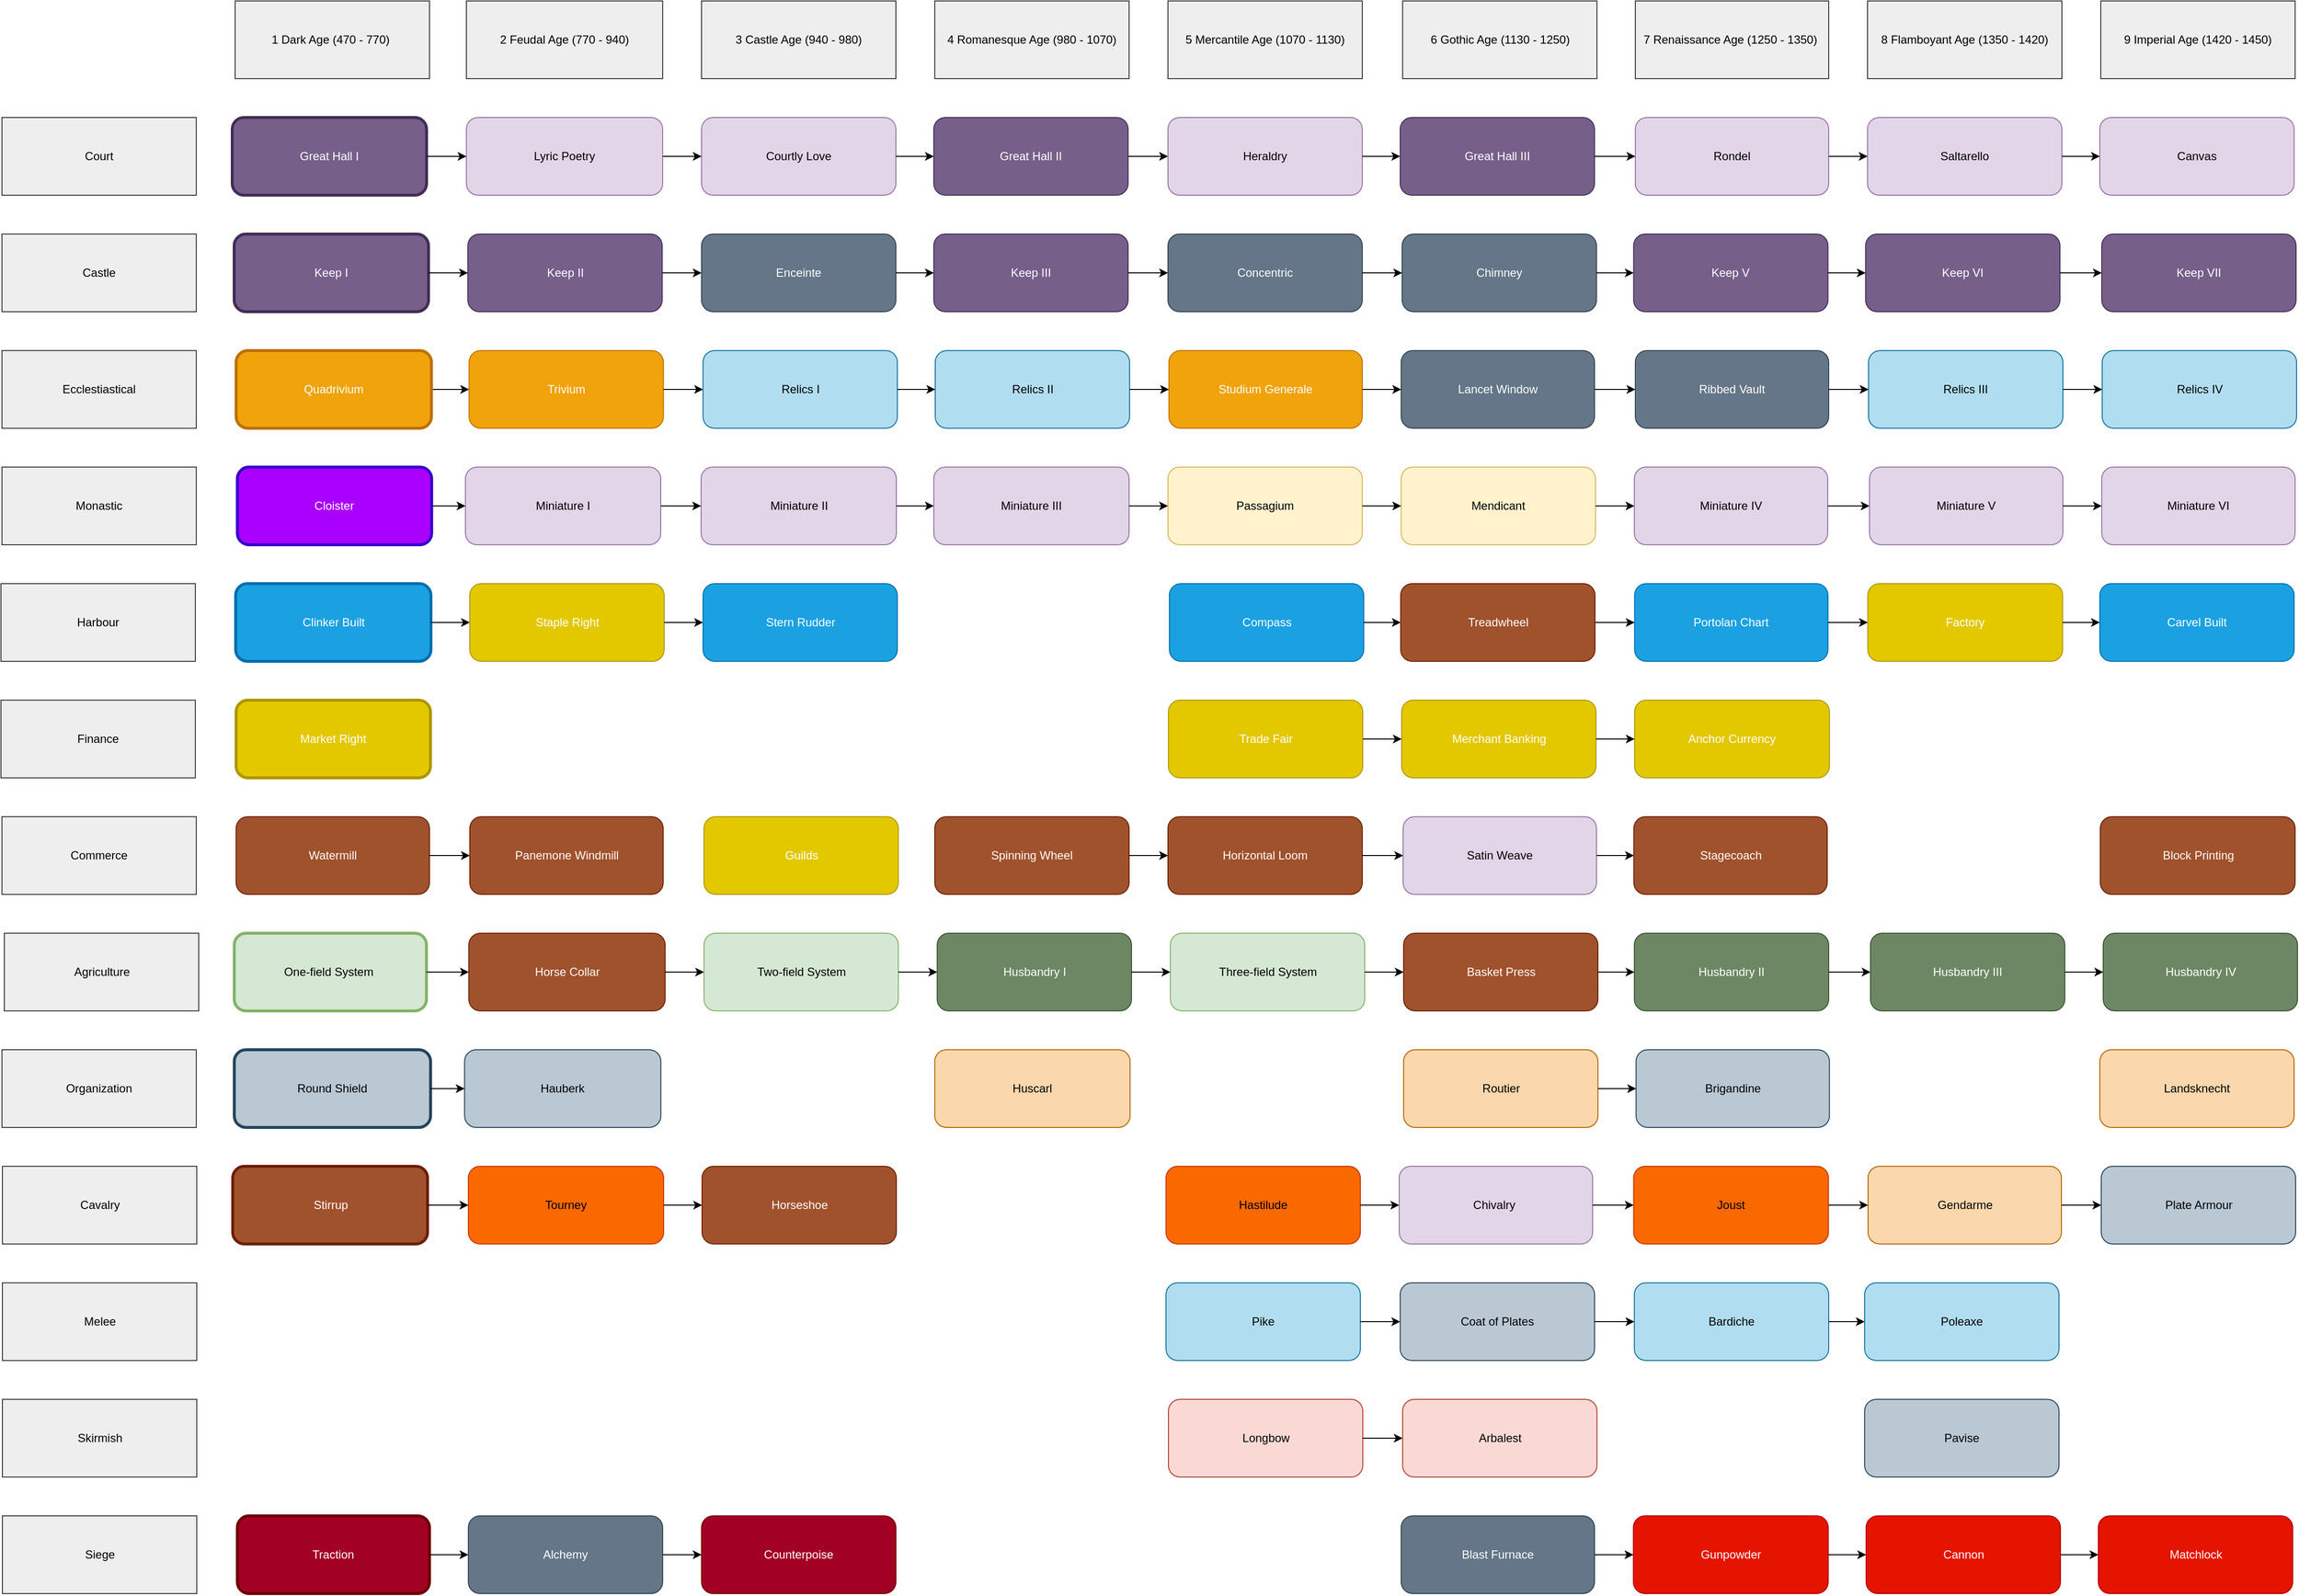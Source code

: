 <mxfile version="18.0.7" type="device"><diagram id="oLft6MuplgY4cZqa-gnh" name="Pagina-1"><mxGraphModel dx="2605" dy="1058" grid="1" gridSize="10" guides="1" tooltips="1" connect="1" arrows="1" fold="1" page="1" pageScale="1" pageWidth="827" pageHeight="1169" math="0" shadow="0"><root><mxCell id="0"/><mxCell id="1" parent="0"/><mxCell id="0_8eFzhI38emxkiz7Sxi-4" value="Blast Furnace" style="rounded=1;whiteSpace=wrap;html=1;fillColor=#647687;strokeColor=#314354;fontColor=#ffffff;" parent="1" vertex="1"><mxGeometry x="1240" y="1600" width="199" height="80" as="geometry"/></mxCell><mxCell id="0_8eFzhI38emxkiz7Sxi-5" value="Round Shield" style="rounded=1;whiteSpace=wrap;html=1;fillColor=#bac8d3;strokeColor=#23445d;strokeWidth=3;" parent="1" vertex="1"><mxGeometry x="39.12" y="1120" width="202" height="80" as="geometry"/></mxCell><mxCell id="0_8eFzhI38emxkiz7Sxi-7" value="Coat of Plates" style="rounded=1;whiteSpace=wrap;html=1;fillColor=#bac8d3;strokeColor=#23445d;" parent="1" vertex="1"><mxGeometry x="1239" y="1360" width="200" height="80" as="geometry"/></mxCell><mxCell id="0_8eFzhI38emxkiz7Sxi-9" value="Brigandine" style="rounded=1;whiteSpace=wrap;html=1;fillColor=#bac8d3;strokeColor=#23445d;" parent="1" vertex="1"><mxGeometry x="1481.75" y="1120" width="199" height="80" as="geometry"/></mxCell><mxCell id="0_8eFzhI38emxkiz7Sxi-17" value="Two-field System" style="rounded=1;whiteSpace=wrap;html=1;fillColor=#d5e8d4;strokeColor=#82b366;" parent="1" vertex="1"><mxGeometry x="522.5" y="1000" width="200" height="80" as="geometry"/></mxCell><mxCell id="0_8eFzhI38emxkiz7Sxi-19" value="Three-field System" style="rounded=1;whiteSpace=wrap;html=1;fillColor=#d5e8d4;strokeColor=#82b366;" parent="1" vertex="1"><mxGeometry x="1002.5" y="1000" width="200" height="80" as="geometry"/></mxCell><mxCell id="0_8eFzhI38emxkiz7Sxi-27" value="Tourney" style="rounded=1;whiteSpace=wrap;html=1;fillColor=#fa6800;strokeColor=#C73500;strokeWidth=1;fontColor=#000000;" parent="1" vertex="1"><mxGeometry x="280" y="1240" width="201" height="80" as="geometry"/></mxCell><mxCell id="0_8eFzhI38emxkiz7Sxi-28" value="Chivalry&amp;nbsp;" style="rounded=1;whiteSpace=wrap;html=1;fillColor=#e1d5e7;strokeColor=#9673a6;" parent="1" vertex="1"><mxGeometry x="1238" y="1240" width="199" height="80" as="geometry"/></mxCell><mxCell id="0_8eFzhI38emxkiz7Sxi-29" value="Horse Collar" style="rounded=1;whiteSpace=wrap;html=1;fillColor=#a0522d;strokeColor=#6D1F00;fontColor=#ffffff;" parent="1" vertex="1"><mxGeometry x="280.5" y="1000" width="202" height="80" as="geometry"/></mxCell><mxCell id="0_8eFzhI38emxkiz7Sxi-35" value="Joust" style="rounded=1;whiteSpace=wrap;html=1;fillColor=#fa6800;strokeColor=#C73500;fontColor=#000000;" parent="1" vertex="1"><mxGeometry x="1479.25" y="1240" width="200.5" height="80" as="geometry"/></mxCell><mxCell id="0_8eFzhI38emxkiz7Sxi-50" value="Clinker Built" style="rounded=1;whiteSpace=wrap;html=1;fillColor=#1ba1e2;strokeColor=#006EAF;fontColor=#ffffff;strokeWidth=3;" parent="1" vertex="1"><mxGeometry x="40.5" y="640" width="201" height="80" as="geometry"/></mxCell><mxCell id="0_8eFzhI38emxkiz7Sxi-56" value="Compass" style="rounded=1;whiteSpace=wrap;html=1;fillColor=#1ba1e2;strokeColor=#006EAF;fontColor=#ffffff;" parent="1" vertex="1"><mxGeometry x="1001.5" y="640" width="200" height="80" as="geometry"/></mxCell><mxCell id="0_8eFzhI38emxkiz7Sxi-57" value="Portolan Chart" style="rounded=1;whiteSpace=wrap;html=1;fillColor=#1ba1e2;strokeColor=#006EAF;fontColor=#ffffff;" parent="1" vertex="1"><mxGeometry x="1480.25" y="640" width="199" height="80" as="geometry"/></mxCell><mxCell id="0_8eFzhI38emxkiz7Sxi-61" value="Alchemy" style="rounded=1;whiteSpace=wrap;html=1;fillColor=#647687;strokeColor=#314354;strokeWidth=1;fontColor=#ffffff;" parent="1" vertex="1"><mxGeometry x="280" y="1600" width="200" height="80" as="geometry"/></mxCell><mxCell id="0_8eFzhI38emxkiz7Sxi-64" value="Gunpowder" style="rounded=1;whiteSpace=wrap;html=1;fillColor=#e51400;strokeColor=#B20000;fontColor=#ffffff;" parent="1" vertex="1"><mxGeometry x="1479" y="1600" width="200.5" height="80" as="geometry"/></mxCell><mxCell id="0_8eFzhI38emxkiz7Sxi-68" value="Carvel Built" style="rounded=1;whiteSpace=wrap;html=1;fillColor=#1ba1e2;strokeColor=#006EAF;fontColor=#ffffff;" parent="1" vertex="1"><mxGeometry x="1959" y="640" width="200" height="80" as="geometry"/></mxCell><mxCell id="0_8eFzhI38emxkiz7Sxi-77" value="Traction" style="rounded=1;whiteSpace=wrap;html=1;fillColor=#a20025;strokeColor=#6F0000;fontColor=#ffffff;strokeWidth=3;" parent="1" vertex="1"><mxGeometry x="42.25" y="1600" width="197.75" height="80" as="geometry"/></mxCell><mxCell id="0_8eFzhI38emxkiz7Sxi-79" value="Counterpoise" style="rounded=1;whiteSpace=wrap;html=1;fillColor=#a20025;strokeColor=#6F0000;fontColor=#ffffff;" parent="1" vertex="1"><mxGeometry x="520" y="1600" width="200" height="80" as="geometry"/></mxCell><mxCell id="0_8eFzhI38emxkiz7Sxi-117" value="2 Feudal Age (770 - 940)" style="rounded=0;whiteSpace=wrap;html=1;fillColor=#eeeeee;strokeColor=#36393d;" parent="1" vertex="1"><mxGeometry x="278" y="40" width="202" height="80" as="geometry"/></mxCell><mxCell id="0_8eFzhI38emxkiz7Sxi-118" value="3 Castle Age (940 - 980)" style="rounded=0;whiteSpace=wrap;html=1;fillColor=#eeeeee;strokeColor=#36393d;" parent="1" vertex="1"><mxGeometry x="520" y="40" width="200" height="80" as="geometry"/></mxCell><mxCell id="0_8eFzhI38emxkiz7Sxi-120" value="5 Mercantile Age (1070 - 1130)" style="rounded=0;whiteSpace=wrap;html=1;fillColor=#eeeeee;strokeColor=#36393d;" parent="1" vertex="1"><mxGeometry x="1000" y="40" width="200" height="80" as="geometry"/></mxCell><mxCell id="0_8eFzhI38emxkiz7Sxi-121" value="7 Renaissance Age (1250 - 1350)&amp;nbsp;" style="rounded=0;whiteSpace=wrap;html=1;fillColor=#eeeeee;strokeColor=#36393d;" parent="1" vertex="1"><mxGeometry x="1481" y="40" width="199" height="80" as="geometry"/></mxCell><mxCell id="0_8eFzhI38emxkiz7Sxi-122" value="8 Flamboyant Age (1350 - 1420)" style="rounded=0;whiteSpace=wrap;html=1;fillColor=#eeeeee;strokeColor=#36393d;" parent="1" vertex="1"><mxGeometry x="1720" y="40" width="200" height="80" as="geometry"/></mxCell><mxCell id="0_8eFzhI38emxkiz7Sxi-125" value="Lancet Window" style="rounded=1;whiteSpace=wrap;html=1;fillColor=#647687;strokeColor=#314354;fontColor=#ffffff;" parent="1" vertex="1"><mxGeometry x="1240" y="400" width="199" height="80" as="geometry"/></mxCell><mxCell id="0_8eFzhI38emxkiz7Sxi-129" value="Miniature I" style="rounded=1;whiteSpace=wrap;html=1;fillColor=#e1d5e7;strokeColor=#9673a6;strokeWidth=1;" parent="1" vertex="1"><mxGeometry x="277" y="520" width="201" height="80" as="geometry"/></mxCell><mxCell id="0_8eFzhI38emxkiz7Sxi-130" value="Lyric Poetry" style="rounded=1;whiteSpace=wrap;html=1;fillColor=#e1d5e7;strokeColor=#9673a6;" parent="1" vertex="1"><mxGeometry x="278" y="160" width="202" height="80" as="geometry"/></mxCell><mxCell id="0_8eFzhI38emxkiz7Sxi-131" value="Courtly Love" style="rounded=1;whiteSpace=wrap;html=1;fillColor=#e1d5e7;strokeColor=#9673a6;" parent="1" vertex="1"><mxGeometry x="520" y="160" width="200" height="80" as="geometry"/></mxCell><mxCell id="0_8eFzhI38emxkiz7Sxi-132" value="Rondel" style="rounded=1;whiteSpace=wrap;html=1;fillColor=#e1d5e7;strokeColor=#9673a6;" parent="1" vertex="1"><mxGeometry x="1481" y="160" width="199" height="80" as="geometry"/></mxCell><mxCell id="0_8eFzhI38emxkiz7Sxi-139" value="Saltarello" style="rounded=1;whiteSpace=wrap;html=1;fillColor=#e1d5e7;strokeColor=#9673a6;" parent="1" vertex="1"><mxGeometry x="1720" y="160" width="200" height="80" as="geometry"/></mxCell><mxCell id="0_8eFzhI38emxkiz7Sxi-148" value="Horizontal Loom" style="rounded=1;whiteSpace=wrap;html=1;fillColor=#a0522d;strokeColor=#6D1F00;fontColor=#ffffff;" parent="1" vertex="1"><mxGeometry x="1000" y="880" width="200" height="80" as="geometry"/></mxCell><mxCell id="0_8eFzhI38emxkiz7Sxi-149" value="Satin Weave" style="rounded=1;whiteSpace=wrap;html=1;fillColor=#e1d5e7;strokeColor=#9673a6;" parent="1" vertex="1"><mxGeometry x="1242" y="880" width="199" height="80" as="geometry"/></mxCell><mxCell id="0_8eFzhI38emxkiz7Sxi-150" value="Spinning Wheel" style="rounded=1;whiteSpace=wrap;html=1;fillColor=#a0522d;strokeColor=#6D1F00;fontColor=#ffffff;" parent="1" vertex="1"><mxGeometry x="760" y="880" width="200" height="80" as="geometry"/></mxCell><mxCell id="0_8eFzhI38emxkiz7Sxi-157" value="Canvas" style="rounded=1;whiteSpace=wrap;html=1;fillColor=#e1d5e7;strokeColor=#9673a6;" parent="1" vertex="1"><mxGeometry x="1959" y="160" width="200" height="80" as="geometry"/></mxCell><mxCell id="0_8eFzhI38emxkiz7Sxi-172" value="" style="endArrow=classic;html=1;entryX=0;entryY=0.5;entryDx=0;entryDy=0;exitX=1;exitY=0.5;exitDx=0;exitDy=0;" parent="1" source="0_8eFzhI38emxkiz7Sxi-132" target="0_8eFzhI38emxkiz7Sxi-139" edge="1"><mxGeometry width="50" height="50" relative="1" as="geometry"><mxPoint x="1716" y="260" as="sourcePoint"/><mxPoint x="1766" y="210" as="targetPoint"/></mxGeometry></mxCell><mxCell id="0_8eFzhI38emxkiz7Sxi-174" value="" style="endArrow=classic;html=1;entryX=0;entryY=0.5;entryDx=0;entryDy=0;exitX=1;exitY=0.5;exitDx=0;exitDy=0;" parent="1" source="0_8eFzhI38emxkiz7Sxi-130" target="0_8eFzhI38emxkiz7Sxi-131" edge="1"><mxGeometry width="50" height="50" relative="1" as="geometry"><mxPoint x="515.5" y="260" as="sourcePoint"/><mxPoint x="565.5" y="210" as="targetPoint"/></mxGeometry></mxCell><mxCell id="0_8eFzhI38emxkiz7Sxi-176" value="Trivium" style="rounded=1;whiteSpace=wrap;html=1;fillColor=#f0a30a;strokeColor=#BD7000;fontColor=#ffffff;" parent="1" vertex="1"><mxGeometry x="280.75" y="400" width="200" height="80" as="geometry"/></mxCell><mxCell id="0_8eFzhI38emxkiz7Sxi-178" value="Studium Generale" style="rounded=1;whiteSpace=wrap;html=1;fillColor=#f0a30a;strokeColor=#BD7000;fontColor=#ffffff;" parent="1" vertex="1"><mxGeometry x="1001" y="400" width="199" height="80" as="geometry"/></mxCell><mxCell id="0_8eFzhI38emxkiz7Sxi-184" value="Guilds" style="rounded=1;whiteSpace=wrap;html=1;fillColor=#e3c800;strokeColor=#B09500;fontColor=#ffffff;" parent="1" vertex="1"><mxGeometry x="522.5" y="880" width="200" height="80" as="geometry"/></mxCell><mxCell id="0_8eFzhI38emxkiz7Sxi-191" value="Anchor Currency" style="rounded=1;whiteSpace=wrap;html=1;fillColor=#e3c800;strokeColor=#B09500;fontColor=#ffffff;" parent="1" vertex="1"><mxGeometry x="1480.25" y="760" width="200.5" height="80" as="geometry"/></mxCell><mxCell id="0_8eFzhI38emxkiz7Sxi-192" value="Merchant Banking" style="rounded=1;whiteSpace=wrap;html=1;fillColor=#e3c800;strokeColor=#B09500;fontColor=#ffffff;" parent="1" vertex="1"><mxGeometry x="1240.5" y="760" width="200" height="80" as="geometry"/></mxCell><mxCell id="0_8eFzhI38emxkiz7Sxi-211" value="Heraldry" style="rounded=1;whiteSpace=wrap;html=1;fillColor=#e1d5e7;strokeColor=#9673a6;" parent="1" vertex="1"><mxGeometry x="1000" y="160" width="200" height="80" as="geometry"/></mxCell><mxCell id="XAXmaKX4G2u4Uexpzf4U-8" value="1 Dark Age (470 - 770)&amp;nbsp;" style="rounded=0;whiteSpace=wrap;html=1;fillColor=#eeeeee;strokeColor=#36393d;" parent="1" vertex="1"><mxGeometry x="40" y="40" width="200" height="80" as="geometry"/></mxCell><mxCell id="XAXmaKX4G2u4Uexpzf4U-12" value="" style="endArrow=classic;html=1;rounded=0;entryX=0;entryY=0.5;entryDx=0;entryDy=0;exitX=1;exitY=0.5;exitDx=0;exitDy=0;" parent="1" source="XAXmaKX4G2u4Uexpzf4U-13" target="0_8eFzhI38emxkiz7Sxi-176" edge="1"><mxGeometry width="50" height="50" relative="1" as="geometry"><mxPoint x="202" y="760" as="sourcePoint"/><mxPoint x="232" y="750" as="targetPoint"/></mxGeometry></mxCell><mxCell id="XAXmaKX4G2u4Uexpzf4U-13" value="Quadrivium" style="rounded=1;whiteSpace=wrap;html=1;fillColor=#f0a30a;strokeColor=#BD7000;fontColor=#ffffff;strokeWidth=3;" parent="1" vertex="1"><mxGeometry x="41" y="400" width="201" height="80" as="geometry"/></mxCell><mxCell id="XAXmaKX4G2u4Uexpzf4U-27" value="Stern Rudder" style="rounded=1;whiteSpace=wrap;html=1;fillColor=#1ba1e2;strokeColor=#006EAF;fontColor=#ffffff;strokeWidth=1;" parent="1" vertex="1"><mxGeometry x="521.5" y="640" width="200" height="80" as="geometry"/></mxCell><mxCell id="YXYnKFH7pTET3rIDkecs-9" value="" style="endArrow=classic;html=1;rounded=1;entryX=0;entryY=0.5;entryDx=0;entryDy=0;exitX=1;exitY=0.5;exitDx=0;exitDy=0;" parent="1" source="0_8eFzhI38emxkiz7Sxi-150" target="0_8eFzhI38emxkiz7Sxi-148" edge="1"><mxGeometry width="50" height="50" relative="1" as="geometry"><mxPoint x="748.75" y="980" as="sourcePoint"/><mxPoint x="798.75" y="930" as="targetPoint"/></mxGeometry></mxCell><mxCell id="YXYnKFH7pTET3rIDkecs-63" value="Matchlock" style="rounded=1;whiteSpace=wrap;html=1;fillColor=#e51400;strokeColor=#B20000;fontColor=#ffffff;" parent="1" vertex="1"><mxGeometry x="1957.5" y="1600" width="200" height="80" as="geometry"/></mxCell><mxCell id="YXYnKFH7pTET3rIDkecs-73" value="Longbow" style="rounded=1;whiteSpace=wrap;html=1;fillColor=#fad9d5;strokeColor=#ae4132;" parent="1" vertex="1"><mxGeometry x="1000.5" y="1480" width="200" height="80" as="geometry"/></mxCell><mxCell id="YXYnKFH7pTET3rIDkecs-75" value="Routier" style="rounded=1;whiteSpace=wrap;html=1;fillColor=#fad7ac;strokeColor=#b46504;" parent="1" vertex="1"><mxGeometry x="1242.5" y="1120" width="200" height="80" as="geometry"/></mxCell><mxCell id="5N5rWH4WG0ZEJ-lF2BXg-1" value="One-field System&amp;nbsp;" style="rounded=1;whiteSpace=wrap;html=1;fillColor=#d5e8d4;strokeColor=#82b366;strokeWidth=3;" parent="1" vertex="1"><mxGeometry x="39.12" y="1000" width="197.75" height="80" as="geometry"/></mxCell><mxCell id="5N5rWH4WG0ZEJ-lF2BXg-28" value="Hastilude" style="rounded=1;whiteSpace=wrap;html=1;fillColor=#fa6800;strokeColor=#C73500;fontColor=#000000;" parent="1" vertex="1"><mxGeometry x="998" y="1240" width="200" height="80" as="geometry"/></mxCell><mxCell id="5N5rWH4WG0ZEJ-lF2BXg-47" value="Stirrup" style="rounded=1;whiteSpace=wrap;html=1;fillColor=#a0522d;strokeColor=#6D1F00;strokeWidth=3;fontColor=#ffffff;" parent="1" vertex="1"><mxGeometry x="37.5" y="1240" width="200.5" height="80" as="geometry"/></mxCell><mxCell id="5N5rWH4WG0ZEJ-lF2BXg-49" value="Horseshoe" style="rounded=1;whiteSpace=wrap;html=1;fillColor=#a0522d;strokeColor=#6D1F00;fontColor=#ffffff;" parent="1" vertex="1"><mxGeometry x="520.5" y="1240" width="200" height="80" as="geometry"/></mxCell><mxCell id="5N5rWH4WG0ZEJ-lF2BXg-77" value="Cannon" style="rounded=1;whiteSpace=wrap;html=1;fillColor=#e51400;strokeColor=#B20000;fontColor=#ffffff;" parent="1" vertex="1"><mxGeometry x="1718.5" y="1600" width="200" height="80" as="geometry"/></mxCell><mxCell id="5N5rWH4WG0ZEJ-lF2BXg-78" value="" style="endArrow=classic;html=1;rounded=1;entryX=0;entryY=0.5;entryDx=0;entryDy=0;exitX=1;exitY=0.5;exitDx=0;exitDy=0;" parent="1" source="0_8eFzhI38emxkiz7Sxi-64" target="5N5rWH4WG0ZEJ-lF2BXg-77" edge="1"><mxGeometry width="50" height="50" relative="1" as="geometry"><mxPoint x="1743.25" y="1650" as="sourcePoint"/><mxPoint x="1793.25" y="1600" as="targetPoint"/></mxGeometry></mxCell><mxCell id="5N5rWH4WG0ZEJ-lF2BXg-90" value="Enceinte" style="rounded=1;whiteSpace=wrap;html=1;fillColor=#647687;strokeColor=#314354;fontColor=#ffffff;" parent="1" vertex="1"><mxGeometry x="520" y="280" width="200" height="80" as="geometry"/></mxCell><mxCell id="5N5rWH4WG0ZEJ-lF2BXg-98" value="Treadwheel" style="rounded=1;whiteSpace=wrap;html=1;fillColor=#a0522d;strokeColor=#6D1F00;fontColor=#ffffff;" parent="1" vertex="1"><mxGeometry x="1239.5" y="640" width="200" height="80" as="geometry"/></mxCell><mxCell id="5N5rWH4WG0ZEJ-lF2BXg-113" value="Basket Press" style="rounded=1;whiteSpace=wrap;html=1;fillColor=#a0522d;strokeColor=#6D1F00;fontColor=#ffffff;" parent="1" vertex="1"><mxGeometry x="1242.5" y="1000" width="200" height="80" as="geometry"/></mxCell><mxCell id="5N5rWH4WG0ZEJ-lF2BXg-114" value="" style="endArrow=classic;html=1;rounded=1;exitX=1;exitY=0.5;exitDx=0;exitDy=0;entryX=0;entryY=0.5;entryDx=0;entryDy=0;" parent="1" source="0_8eFzhI38emxkiz7Sxi-19" target="5N5rWH4WG0ZEJ-lF2BXg-113" edge="1"><mxGeometry width="50" height="50" relative="1" as="geometry"><mxPoint x="1490.75" y="1040" as="sourcePoint"/><mxPoint x="1540.75" y="990" as="targetPoint"/></mxGeometry></mxCell><mxCell id="ZbY25Du79YhFWRcyHn9q-7" value="Concentric" style="rounded=1;whiteSpace=wrap;html=1;fillColor=#647687;strokeColor=#314354;fontColor=#ffffff;" parent="1" vertex="1"><mxGeometry x="1000" y="280" width="200" height="80" as="geometry"/></mxCell><mxCell id="PpGIitlYleZ3QTxagvoB-2" value="4 Romanesque Age (980 - 1070)" style="rounded=0;whiteSpace=wrap;html=1;fillColor=#eeeeee;strokeColor=#36393d;" parent="1" vertex="1"><mxGeometry x="760" y="40" width="200" height="80" as="geometry"/></mxCell><mxCell id="PpGIitlYleZ3QTxagvoB-3" value="6 Gothic Age (1130 - 1250)" style="rounded=0;whiteSpace=wrap;html=1;fillColor=#eeeeee;strokeColor=#36393d;" parent="1" vertex="1"><mxGeometry x="1241.5" y="40" width="200" height="80" as="geometry"/></mxCell><mxCell id="PpGIitlYleZ3QTxagvoB-4" value="9 Imperial Age (1420 - 1450)" style="rounded=0;whiteSpace=wrap;html=1;fillColor=#eeeeee;strokeColor=#36393d;" parent="1" vertex="1"><mxGeometry x="1960" y="40" width="200" height="80" as="geometry"/></mxCell><mxCell id="PpGIitlYleZ3QTxagvoB-12" value="" style="endArrow=classic;html=1;rounded=0;exitX=1;exitY=0.5;exitDx=0;exitDy=0;entryX=0;entryY=0.5;entryDx=0;entryDy=0;" parent="1" source="0_8eFzhI38emxkiz7Sxi-29" target="0_8eFzhI38emxkiz7Sxi-17" edge="1"><mxGeometry width="50" height="50" relative="1" as="geometry"><mxPoint x="632.5" y="910" as="sourcePoint"/><mxPoint x="682.5" y="860" as="targetPoint"/></mxGeometry></mxCell><mxCell id="PpGIitlYleZ3QTxagvoB-13" value="" style="endArrow=classic;html=1;rounded=0;exitX=1;exitY=0.5;exitDx=0;exitDy=0;entryX=0;entryY=0.5;entryDx=0;entryDy=0;" parent="1" source="5N5rWH4WG0ZEJ-lF2BXg-1" target="0_8eFzhI38emxkiz7Sxi-29" edge="1"><mxGeometry width="50" height="50" relative="1" as="geometry"><mxPoint x="632.5" y="910" as="sourcePoint"/><mxPoint x="682.5" y="860" as="targetPoint"/></mxGeometry></mxCell><mxCell id="PpGIitlYleZ3QTxagvoB-16" value="Landsknecht" style="rounded=1;whiteSpace=wrap;html=1;fillColor=#fad7ac;strokeColor=#b46504;" parent="1" vertex="1"><mxGeometry x="1959" y="1120" width="200" height="80" as="geometry"/></mxCell><mxCell id="PpGIitlYleZ3QTxagvoB-22" value="Pavise" style="rounded=1;whiteSpace=wrap;html=1;fillColor=#bac8d3;strokeColor=#23445d;" parent="1" vertex="1"><mxGeometry x="1717" y="1480" width="200" height="80" as="geometry"/></mxCell><mxCell id="PpGIitlYleZ3QTxagvoB-23" value="Plate Armour" style="rounded=1;whiteSpace=wrap;html=1;fillColor=#bac8d3;strokeColor=#23445d;" parent="1" vertex="1"><mxGeometry x="1960.5" y="1240" width="200" height="80" as="geometry"/></mxCell><mxCell id="PpGIitlYleZ3QTxagvoB-27" value="Arbalest" style="rounded=1;whiteSpace=wrap;html=1;fillColor=#fad9d5;strokeColor=#ae4132;" parent="1" vertex="1"><mxGeometry x="1241.5" y="1480" width="200" height="80" as="geometry"/></mxCell><mxCell id="PpGIitlYleZ3QTxagvoB-28" value="" style="endArrow=classic;html=1;rounded=0;exitX=1;exitY=0.5;exitDx=0;exitDy=0;entryX=0;entryY=0.5;entryDx=0;entryDy=0;" parent="1" source="YXYnKFH7pTET3rIDkecs-73" target="PpGIitlYleZ3QTxagvoB-27" edge="1"><mxGeometry width="50" height="50" relative="1" as="geometry"><mxPoint x="1360.5" y="1530" as="sourcePoint"/><mxPoint x="1410.5" y="1480" as="targetPoint"/></mxGeometry></mxCell><mxCell id="PpGIitlYleZ3QTxagvoB-38" value="Trade Fair" style="rounded=1;whiteSpace=wrap;html=1;fillColor=#e3c800;strokeColor=#B09500;fontColor=#ffffff;" parent="1" vertex="1"><mxGeometry x="1000.5" y="760" width="200" height="80" as="geometry"/></mxCell><mxCell id="PpGIitlYleZ3QTxagvoB-39" value="Staple Right" style="rounded=1;whiteSpace=wrap;html=1;fillColor=#e3c800;strokeColor=#B09500;fontColor=#ffffff;" parent="1" vertex="1"><mxGeometry x="281.5" y="640" width="200" height="80" as="geometry"/></mxCell><mxCell id="PpGIitlYleZ3QTxagvoB-41" value="" style="endArrow=classic;html=1;rounded=0;entryX=0;entryY=0.5;entryDx=0;entryDy=0;exitX=1;exitY=0.5;exitDx=0;exitDy=0;" parent="1" source="PpGIitlYleZ3QTxagvoB-38" target="0_8eFzhI38emxkiz7Sxi-192" edge="1"><mxGeometry width="50" height="50" relative="1" as="geometry"><mxPoint x="1351.5" y="660" as="sourcePoint"/><mxPoint x="1401.5" y="610" as="targetPoint"/></mxGeometry></mxCell><mxCell id="PpGIitlYleZ3QTxagvoB-42" value="" style="endArrow=classic;html=1;rounded=0;entryX=0;entryY=0.5;entryDx=0;entryDy=0;" parent="1" source="0_8eFzhI38emxkiz7Sxi-192" target="0_8eFzhI38emxkiz7Sxi-191" edge="1"><mxGeometry width="50" height="50" relative="1" as="geometry"><mxPoint x="1351.5" y="660" as="sourcePoint"/><mxPoint x="1401.5" y="610" as="targetPoint"/></mxGeometry></mxCell><mxCell id="PpGIitlYleZ3QTxagvoB-43" value="Factory" style="rounded=1;whiteSpace=wrap;html=1;fillColor=#e3c800;strokeColor=#B09500;fontColor=#ffffff;" parent="1" vertex="1"><mxGeometry x="1720.25" y="640" width="200.5" height="80" as="geometry"/></mxCell><mxCell id="PpGIitlYleZ3QTxagvoB-47" value="Market Right" style="rounded=1;whiteSpace=wrap;html=1;fillColor=#e3c800;strokeColor=#B09500;fontColor=#ffffff;strokeWidth=3;" parent="1" vertex="1"><mxGeometry x="41.0" y="760" width="200" height="80" as="geometry"/></mxCell><mxCell id="PpGIitlYleZ3QTxagvoB-52" value="Pike" style="rounded=1;whiteSpace=wrap;html=1;fillColor=#b1ddf0;strokeColor=#10739e;" parent="1" vertex="1"><mxGeometry x="998" y="1360" width="200" height="80" as="geometry"/></mxCell><mxCell id="wFbzPY9-6QDXN9KZHTXo-9" value="Poleaxe" style="rounded=1;whiteSpace=wrap;html=1;fillColor=#b1ddf0;strokeColor=#10739e;" parent="1" vertex="1"><mxGeometry x="1717" y="1360" width="200" height="80" as="geometry"/></mxCell><mxCell id="wFbzPY9-6QDXN9KZHTXo-19" value="Ribbed Vault" style="rounded=1;whiteSpace=wrap;html=1;fillColor=#647687;strokeColor=#314354;fontColor=#ffffff;" parent="1" vertex="1"><mxGeometry x="1481" y="400" width="199" height="80" as="geometry"/></mxCell><mxCell id="wFbzPY9-6QDXN9KZHTXo-24" value="Great Hall II" style="rounded=1;whiteSpace=wrap;html=1;fillColor=#76608a;strokeColor=#432D57;fontColor=#ffffff;" parent="1" vertex="1"><mxGeometry x="759" y="160" width="200" height="80" as="geometry"/></mxCell><mxCell id="wFbzPY9-6QDXN9KZHTXo-28" value="Great Hall III" style="rounded=1;whiteSpace=wrap;html=1;fillColor=#76608a;strokeColor=#432D57;fontColor=#ffffff;" parent="1" vertex="1"><mxGeometry x="1239" y="160" width="200" height="80" as="geometry"/></mxCell><mxCell id="wFbzPY9-6QDXN9KZHTXo-31" value="Husbandry I" style="rounded=1;whiteSpace=wrap;html=1;fillColor=#6d8764;strokeColor=#3A5431;fontColor=#ffffff;" parent="1" vertex="1"><mxGeometry x="762.5" y="1000" width="200" height="80" as="geometry"/></mxCell><mxCell id="wFbzPY9-6QDXN9KZHTXo-32" value="" style="endArrow=classic;html=1;rounded=0;exitX=1;exitY=0.5;exitDx=0;exitDy=0;entryX=0;entryY=0.5;entryDx=0;entryDy=0;" parent="1" source="0_8eFzhI38emxkiz7Sxi-17" target="wFbzPY9-6QDXN9KZHTXo-31" edge="1"><mxGeometry width="50" height="50" relative="1" as="geometry"><mxPoint x="1172.5" y="900" as="sourcePoint"/><mxPoint x="1222.5" y="850" as="targetPoint"/></mxGeometry></mxCell><mxCell id="wFbzPY9-6QDXN9KZHTXo-33" value="" style="endArrow=classic;html=1;rounded=0;exitX=1;exitY=0.5;exitDx=0;exitDy=0;entryX=0;entryY=0.5;entryDx=0;entryDy=0;" parent="1" source="wFbzPY9-6QDXN9KZHTXo-31" target="0_8eFzhI38emxkiz7Sxi-19" edge="1"><mxGeometry width="50" height="50" relative="1" as="geometry"><mxPoint x="1172.5" y="900" as="sourcePoint"/><mxPoint x="1222.5" y="850" as="targetPoint"/></mxGeometry></mxCell><mxCell id="wFbzPY9-6QDXN9KZHTXo-34" value="Husbandry II" style="rounded=1;whiteSpace=wrap;html=1;fillColor=#6d8764;strokeColor=#3A5431;fontColor=#ffffff;" parent="1" vertex="1"><mxGeometry x="1480" y="1000" width="200" height="80" as="geometry"/></mxCell><mxCell id="wFbzPY9-6QDXN9KZHTXo-35" value="Husbandry III" style="rounded=1;whiteSpace=wrap;html=1;fillColor=#6d8764;strokeColor=#3A5431;fontColor=#ffffff;" parent="1" vertex="1"><mxGeometry x="1723" y="1000" width="200" height="80" as="geometry"/></mxCell><mxCell id="wFbzPY9-6QDXN9KZHTXo-36" value="Husbandry IV" style="rounded=1;whiteSpace=wrap;html=1;fillColor=#6d8764;strokeColor=#3A5431;fontColor=#ffffff;" parent="1" vertex="1"><mxGeometry x="1962.5" y="1000" width="200" height="80" as="geometry"/></mxCell><mxCell id="wFbzPY9-6QDXN9KZHTXo-37" value="" style="endArrow=classic;html=1;rounded=0;exitX=1;exitY=0.5;exitDx=0;exitDy=0;" parent="1" source="5N5rWH4WG0ZEJ-lF2BXg-113" target="wFbzPY9-6QDXN9KZHTXo-34" edge="1"><mxGeometry width="50" height="50" relative="1" as="geometry"><mxPoint x="1902.5" y="910" as="sourcePoint"/><mxPoint x="1952.5" y="860" as="targetPoint"/></mxGeometry></mxCell><mxCell id="wFbzPY9-6QDXN9KZHTXo-38" value="" style="endArrow=classic;html=1;rounded=0;exitX=1;exitY=0.5;exitDx=0;exitDy=0;entryX=0;entryY=0.5;entryDx=0;entryDy=0;" parent="1" source="wFbzPY9-6QDXN9KZHTXo-34" target="wFbzPY9-6QDXN9KZHTXo-35" edge="1"><mxGeometry width="50" height="50" relative="1" as="geometry"><mxPoint x="1902.5" y="910" as="sourcePoint"/><mxPoint x="1952.5" y="860" as="targetPoint"/></mxGeometry></mxCell><mxCell id="wFbzPY9-6QDXN9KZHTXo-39" value="" style="endArrow=classic;html=1;rounded=0;exitX=1;exitY=0.5;exitDx=0;exitDy=0;entryX=0;entryY=0.5;entryDx=0;entryDy=0;" parent="1" source="wFbzPY9-6QDXN9KZHTXo-35" target="wFbzPY9-6QDXN9KZHTXo-36" edge="1"><mxGeometry width="50" height="50" relative="1" as="geometry"><mxPoint x="1902.5" y="910" as="sourcePoint"/><mxPoint x="1952.5" y="860" as="targetPoint"/></mxGeometry></mxCell><mxCell id="wFbzPY9-6QDXN9KZHTXo-42" value="Relics II" style="rounded=1;whiteSpace=wrap;html=1;fillColor=#b1ddf0;strokeColor=#10739e;" parent="1" vertex="1"><mxGeometry x="760.5" y="400" width="200" height="80" as="geometry"/></mxCell><mxCell id="wFbzPY9-6QDXN9KZHTXo-43" value="Relics III" style="rounded=1;whiteSpace=wrap;html=1;fillColor=#b1ddf0;strokeColor=#10739e;" parent="1" vertex="1"><mxGeometry x="1721" y="400" width="200" height="80" as="geometry"/></mxCell><mxCell id="wFbzPY9-6QDXN9KZHTXo-46" value="Court" style="rounded=0;whiteSpace=wrap;html=1;fillColor=#eeeeee;strokeColor=#36393d;" parent="1" vertex="1"><mxGeometry x="-200" y="160" width="200" height="80" as="geometry"/></mxCell><mxCell id="wFbzPY9-6QDXN9KZHTXo-47" value="Castle" style="rounded=0;whiteSpace=wrap;html=1;fillColor=#eeeeee;strokeColor=#36393d;" parent="1" vertex="1"><mxGeometry x="-200" y="280" width="200" height="80" as="geometry"/></mxCell><mxCell id="wFbzPY9-6QDXN9KZHTXo-48" value="Monastic" style="rounded=0;whiteSpace=wrap;html=1;fillColor=#eeeeee;strokeColor=#36393d;" parent="1" vertex="1"><mxGeometry x="-200" y="520" width="200" height="80" as="geometry"/></mxCell><mxCell id="wFbzPY9-6QDXN9KZHTXo-50" value="Agriculture" style="rounded=0;whiteSpace=wrap;html=1;fillColor=#eeeeee;strokeColor=#36393d;" parent="1" vertex="1"><mxGeometry x="-197.5" y="1000" width="200" height="80" as="geometry"/></mxCell><mxCell id="wFbzPY9-6QDXN9KZHTXo-51" value="Cavalry" style="rounded=0;whiteSpace=wrap;html=1;fillColor=#eeeeee;strokeColor=#36393d;" parent="1" vertex="1"><mxGeometry x="-199.5" y="1240" width="200" height="80" as="geometry"/></mxCell><mxCell id="wFbzPY9-6QDXN9KZHTXo-52" value="Melee" style="rounded=0;whiteSpace=wrap;html=1;fillColor=#eeeeee;strokeColor=#36393d;" parent="1" vertex="1"><mxGeometry x="-199.5" y="1360" width="200" height="80" as="geometry"/></mxCell><mxCell id="wFbzPY9-6QDXN9KZHTXo-53" value="Skirmish" style="rounded=0;whiteSpace=wrap;html=1;fillColor=#eeeeee;strokeColor=#36393d;" parent="1" vertex="1"><mxGeometry x="-199.5" y="1480" width="200" height="80" as="geometry"/></mxCell><mxCell id="wFbzPY9-6QDXN9KZHTXo-56" value="Harbour" style="rounded=0;whiteSpace=wrap;html=1;fillColor=#eeeeee;strokeColor=#36393d;" parent="1" vertex="1"><mxGeometry x="-201" y="640" width="200" height="80" as="geometry"/></mxCell><mxCell id="wFbzPY9-6QDXN9KZHTXo-58" value="Commerce" style="rounded=0;whiteSpace=wrap;html=1;fillColor=#eeeeee;strokeColor=#36393d;" parent="1" vertex="1"><mxGeometry x="-200" y="880" width="200" height="80" as="geometry"/></mxCell><mxCell id="wFbzPY9-6QDXN9KZHTXo-59" value="Finance" style="rounded=0;whiteSpace=wrap;html=1;fillColor=#eeeeee;strokeColor=#36393d;" parent="1" vertex="1"><mxGeometry x="-201" y="760" width="200" height="80" as="geometry"/></mxCell><mxCell id="wFbzPY9-6QDXN9KZHTXo-60" value="Relics I" style="rounded=1;whiteSpace=wrap;html=1;fillColor=#b1ddf0;strokeColor=#10739e;" parent="1" vertex="1"><mxGeometry x="521.5" y="400" width="200" height="80" as="geometry"/></mxCell><mxCell id="wFbzPY9-6QDXN9KZHTXo-78" value="Huscarl" style="rounded=1;whiteSpace=wrap;html=1;fillColor=#fad7ac;strokeColor=#b46504;strokeWidth=1;" parent="1" vertex="1"><mxGeometry x="760" y="1120" width="201" height="80" as="geometry"/></mxCell><mxCell id="wFbzPY9-6QDXN9KZHTXo-83" value="Panemone Windmill" style="rounded=1;whiteSpace=wrap;html=1;fillColor=#a0522d;strokeColor=#6D1F00;fontColor=#ffffff;" parent="1" vertex="1"><mxGeometry x="281.5" y="880" width="199" height="80" as="geometry"/></mxCell><mxCell id="l9Yz20AaWAiIsXJqrg0C-10" value="Great Hall I" style="rounded=1;whiteSpace=wrap;html=1;fillColor=#76608a;strokeColor=#432D57;fontColor=#ffffff;strokeWidth=3;" vertex="1" parent="1"><mxGeometry x="37" y="160" width="200" height="80" as="geometry"/></mxCell><mxCell id="l9Yz20AaWAiIsXJqrg0C-11" value="Cloister" style="rounded=1;whiteSpace=wrap;html=1;fillColor=#AA00FF;strokeColor=#3700CC;fontColor=#ffffff;strokeWidth=3;" vertex="1" parent="1"><mxGeometry x="42.25" y="520" width="200" height="80" as="geometry"/></mxCell><mxCell id="l9Yz20AaWAiIsXJqrg0C-12" value="" style="endArrow=classic;html=1;rounded=0;entryX=0;entryY=0.5;entryDx=0;entryDy=0;exitX=1;exitY=0.5;exitDx=0;exitDy=0;" edge="1" parent="1" source="0_8eFzhI38emxkiz7Sxi-125" target="wFbzPY9-6QDXN9KZHTXo-19"><mxGeometry width="50" height="50" relative="1" as="geometry"><mxPoint x="1580" y="430" as="sourcePoint"/><mxPoint x="1630" y="380" as="targetPoint"/></mxGeometry></mxCell><mxCell id="l9Yz20AaWAiIsXJqrg0C-13" value="Passagium" style="rounded=1;whiteSpace=wrap;html=1;fillColor=#fff2cc;strokeColor=#d6b656;" vertex="1" parent="1"><mxGeometry x="1000" y="520" width="200" height="80" as="geometry"/></mxCell><mxCell id="l9Yz20AaWAiIsXJqrg0C-14" value="Ecclestiastical" style="rounded=0;whiteSpace=wrap;html=1;fillColor=#eeeeee;strokeColor=#36393d;" vertex="1" parent="1"><mxGeometry x="-200" y="400" width="200" height="80" as="geometry"/></mxCell><mxCell id="l9Yz20AaWAiIsXJqrg0C-15" value="Mendicant" style="rounded=1;whiteSpace=wrap;html=1;fillColor=#fff2cc;strokeColor=#d6b656;" vertex="1" parent="1"><mxGeometry x="1240" y="520" width="200" height="80" as="geometry"/></mxCell><mxCell id="l9Yz20AaWAiIsXJqrg0C-16" value="" style="endArrow=classic;html=1;rounded=0;exitX=1;exitY=0.5;exitDx=0;exitDy=0;entryX=0;entryY=0.5;entryDx=0;entryDy=0;" edge="1" parent="1" source="l9Yz20AaWAiIsXJqrg0C-13" target="l9Yz20AaWAiIsXJqrg0C-15"><mxGeometry width="50" height="50" relative="1" as="geometry"><mxPoint x="1490" y="380" as="sourcePoint"/><mxPoint x="1540" y="330" as="targetPoint"/></mxGeometry></mxCell><mxCell id="l9Yz20AaWAiIsXJqrg0C-18" value="Miniature II" style="rounded=1;whiteSpace=wrap;html=1;fillColor=#e1d5e7;strokeColor=#9673a6;strokeWidth=1;" vertex="1" parent="1"><mxGeometry x="519.5" y="520" width="201" height="80" as="geometry"/></mxCell><mxCell id="l9Yz20AaWAiIsXJqrg0C-19" value="Miniature III" style="rounded=1;whiteSpace=wrap;html=1;fillColor=#e1d5e7;strokeColor=#9673a6;strokeWidth=1;" vertex="1" parent="1"><mxGeometry x="759" y="520" width="201" height="80" as="geometry"/></mxCell><mxCell id="l9Yz20AaWAiIsXJqrg0C-20" value="Miniature IV" style="rounded=1;whiteSpace=wrap;html=1;fillColor=#e1d5e7;strokeColor=#9673a6;strokeWidth=1;" vertex="1" parent="1"><mxGeometry x="1480" y="520" width="199" height="80" as="geometry"/></mxCell><mxCell id="l9Yz20AaWAiIsXJqrg0C-21" value="Keep I" style="rounded=1;whiteSpace=wrap;html=1;fillColor=#76608a;strokeColor=#432D57;fontColor=#ffffff;strokeWidth=3;" vertex="1" parent="1"><mxGeometry x="39" y="280" width="200" height="80" as="geometry"/></mxCell><mxCell id="l9Yz20AaWAiIsXJqrg0C-22" value="Keep II" style="rounded=1;whiteSpace=wrap;html=1;fillColor=#76608a;strokeColor=#432D57;fontColor=#ffffff;" vertex="1" parent="1"><mxGeometry x="279.5" y="280" width="200" height="80" as="geometry"/></mxCell><mxCell id="l9Yz20AaWAiIsXJqrg0C-23" value="Keep III" style="rounded=1;whiteSpace=wrap;html=1;fillColor=#76608a;strokeColor=#432D57;fontColor=#ffffff;" vertex="1" parent="1"><mxGeometry x="759" y="280" width="200" height="80" as="geometry"/></mxCell><mxCell id="l9Yz20AaWAiIsXJqrg0C-26" value="" style="endArrow=classic;html=1;rounded=0;exitX=1;exitY=0.5;exitDx=0;exitDy=0;" edge="1" parent="1" source="l9Yz20AaWAiIsXJqrg0C-10" target="0_8eFzhI38emxkiz7Sxi-130"><mxGeometry width="50" height="50" relative="1" as="geometry"><mxPoint x="450" y="330" as="sourcePoint"/><mxPoint x="500" y="280" as="targetPoint"/></mxGeometry></mxCell><mxCell id="l9Yz20AaWAiIsXJqrg0C-27" value="" style="endArrow=classic;html=1;rounded=0;entryX=0;entryY=0.5;entryDx=0;entryDy=0;" edge="1" parent="1" source="0_8eFzhI38emxkiz7Sxi-131" target="wFbzPY9-6QDXN9KZHTXo-24"><mxGeometry width="50" height="50" relative="1" as="geometry"><mxPoint x="450" y="330" as="sourcePoint"/><mxPoint x="500" y="280" as="targetPoint"/></mxGeometry></mxCell><mxCell id="l9Yz20AaWAiIsXJqrg0C-28" value="" style="endArrow=classic;html=1;rounded=0;entryX=0;entryY=0.5;entryDx=0;entryDy=0;exitX=1;exitY=0.5;exitDx=0;exitDy=0;" edge="1" parent="1" source="wFbzPY9-6QDXN9KZHTXo-24" target="0_8eFzhI38emxkiz7Sxi-211"><mxGeometry width="50" height="50" relative="1" as="geometry"><mxPoint x="450" y="330" as="sourcePoint"/><mxPoint x="500" y="280" as="targetPoint"/></mxGeometry></mxCell><mxCell id="l9Yz20AaWAiIsXJqrg0C-29" value="" style="endArrow=classic;html=1;rounded=0;exitX=1;exitY=0.5;exitDx=0;exitDy=0;entryX=0;entryY=0.5;entryDx=0;entryDy=0;" edge="1" parent="1" source="0_8eFzhI38emxkiz7Sxi-211" target="wFbzPY9-6QDXN9KZHTXo-28"><mxGeometry width="50" height="50" relative="1" as="geometry"><mxPoint x="1430" y="330" as="sourcePoint"/><mxPoint x="1480" y="280" as="targetPoint"/></mxGeometry></mxCell><mxCell id="l9Yz20AaWAiIsXJqrg0C-30" value="" style="endArrow=classic;html=1;rounded=0;exitX=1;exitY=0.5;exitDx=0;exitDy=0;entryX=0;entryY=0.5;entryDx=0;entryDy=0;" edge="1" parent="1" source="wFbzPY9-6QDXN9KZHTXo-28" target="0_8eFzhI38emxkiz7Sxi-132"><mxGeometry width="50" height="50" relative="1" as="geometry"><mxPoint x="1430" y="330" as="sourcePoint"/><mxPoint x="1470" y="260" as="targetPoint"/></mxGeometry></mxCell><mxCell id="l9Yz20AaWAiIsXJqrg0C-31" value="" style="endArrow=classic;html=1;rounded=0;exitX=1;exitY=0.5;exitDx=0;exitDy=0;entryX=0;entryY=0.5;entryDx=0;entryDy=0;" edge="1" parent="1" source="l9Yz20AaWAiIsXJqrg0C-21" target="l9Yz20AaWAiIsXJqrg0C-22"><mxGeometry width="50" height="50" relative="1" as="geometry"><mxPoint x="220" y="300" as="sourcePoint"/><mxPoint x="270" y="250" as="targetPoint"/></mxGeometry></mxCell><mxCell id="l9Yz20AaWAiIsXJqrg0C-32" value="" style="endArrow=classic;html=1;rounded=0;entryX=0;entryY=0.5;entryDx=0;entryDy=0;exitX=1;exitY=0.5;exitDx=0;exitDy=0;" edge="1" parent="1" source="l9Yz20AaWAiIsXJqrg0C-22" target="5N5rWH4WG0ZEJ-lF2BXg-90"><mxGeometry width="50" height="50" relative="1" as="geometry"><mxPoint x="220" y="300" as="sourcePoint"/><mxPoint x="270" y="250" as="targetPoint"/></mxGeometry></mxCell><mxCell id="l9Yz20AaWAiIsXJqrg0C-33" value="" style="endArrow=classic;html=1;rounded=0;exitX=1;exitY=0.5;exitDx=0;exitDy=0;entryX=0;entryY=0.5;entryDx=0;entryDy=0;" edge="1" parent="1" source="5N5rWH4WG0ZEJ-lF2BXg-90" target="l9Yz20AaWAiIsXJqrg0C-23"><mxGeometry width="50" height="50" relative="1" as="geometry"><mxPoint x="760" y="300" as="sourcePoint"/><mxPoint x="810" y="250" as="targetPoint"/></mxGeometry></mxCell><mxCell id="l9Yz20AaWAiIsXJqrg0C-34" value="" style="endArrow=classic;html=1;rounded=0;exitX=1;exitY=0.5;exitDx=0;exitDy=0;entryX=0;entryY=0.5;entryDx=0;entryDy=0;" edge="1" parent="1" source="l9Yz20AaWAiIsXJqrg0C-23" target="ZbY25Du79YhFWRcyHn9q-7"><mxGeometry width="50" height="50" relative="1" as="geometry"><mxPoint x="760" y="300" as="sourcePoint"/><mxPoint x="810" y="250" as="targetPoint"/></mxGeometry></mxCell><mxCell id="l9Yz20AaWAiIsXJqrg0C-38" value="Keep V" style="rounded=1;whiteSpace=wrap;html=1;fillColor=#76608a;strokeColor=#432D57;fontColor=#ffffff;" vertex="1" parent="1"><mxGeometry x="1479.25" y="280" width="200" height="80" as="geometry"/></mxCell><mxCell id="l9Yz20AaWAiIsXJqrg0C-41" value="" style="endArrow=classic;html=1;rounded=0;exitX=1;exitY=0.5;exitDx=0;exitDy=0;entryX=0;entryY=0.5;entryDx=0;entryDy=0;" edge="1" parent="1" source="l9Yz20AaWAiIsXJqrg0C-11" target="0_8eFzhI38emxkiz7Sxi-129"><mxGeometry width="50" height="50" relative="1" as="geometry"><mxPoint x="430" y="460" as="sourcePoint"/><mxPoint x="480" y="410" as="targetPoint"/></mxGeometry></mxCell><mxCell id="l9Yz20AaWAiIsXJqrg0C-42" value="" style="endArrow=classic;html=1;rounded=0;entryX=0;entryY=0.5;entryDx=0;entryDy=0;" edge="1" parent="1" source="0_8eFzhI38emxkiz7Sxi-129" target="l9Yz20AaWAiIsXJqrg0C-18"><mxGeometry width="50" height="50" relative="1" as="geometry"><mxPoint x="430" y="460" as="sourcePoint"/><mxPoint x="480" y="410" as="targetPoint"/></mxGeometry></mxCell><mxCell id="l9Yz20AaWAiIsXJqrg0C-43" value="" style="endArrow=classic;html=1;rounded=0;entryX=0;entryY=0.5;entryDx=0;entryDy=0;exitX=1;exitY=0.5;exitDx=0;exitDy=0;" edge="1" parent="1" source="l9Yz20AaWAiIsXJqrg0C-18" target="l9Yz20AaWAiIsXJqrg0C-19"><mxGeometry width="50" height="50" relative="1" as="geometry"><mxPoint x="430" y="460" as="sourcePoint"/><mxPoint x="480" y="410" as="targetPoint"/></mxGeometry></mxCell><mxCell id="l9Yz20AaWAiIsXJqrg0C-44" value="" style="endArrow=classic;html=1;rounded=0;exitX=1;exitY=0.5;exitDx=0;exitDy=0;entryX=0;entryY=0.5;entryDx=0;entryDy=0;" edge="1" parent="1" source="l9Yz20AaWAiIsXJqrg0C-19" target="l9Yz20AaWAiIsXJqrg0C-13"><mxGeometry width="50" height="50" relative="1" as="geometry"><mxPoint x="1090" y="460" as="sourcePoint"/><mxPoint x="1140" y="410" as="targetPoint"/></mxGeometry></mxCell><mxCell id="l9Yz20AaWAiIsXJqrg0C-45" value="" style="endArrow=classic;html=1;rounded=0;entryX=0;entryY=0.5;entryDx=0;entryDy=0;exitX=1;exitY=0.5;exitDx=0;exitDy=0;" edge="1" parent="1" source="0_8eFzhI38emxkiz7Sxi-178" target="0_8eFzhI38emxkiz7Sxi-125"><mxGeometry width="50" height="50" relative="1" as="geometry"><mxPoint x="1090" y="450" as="sourcePoint"/><mxPoint x="1140" y="400" as="targetPoint"/></mxGeometry></mxCell><mxCell id="l9Yz20AaWAiIsXJqrg0C-47" value="" style="endArrow=classic;html=1;rounded=0;entryX=0;entryY=0.5;entryDx=0;entryDy=0;exitX=1;exitY=0.5;exitDx=0;exitDy=0;" edge="1" parent="1" source="PpGIitlYleZ3QTxagvoB-43" target="0_8eFzhI38emxkiz7Sxi-68"><mxGeometry width="50" height="50" relative="1" as="geometry"><mxPoint x="1602.5" y="720" as="sourcePoint"/><mxPoint x="1652.5" y="670" as="targetPoint"/></mxGeometry></mxCell><mxCell id="l9Yz20AaWAiIsXJqrg0C-48" value="" style="endArrow=classic;html=1;rounded=0;entryX=0;entryY=0.5;entryDx=0;entryDy=0;" edge="1" parent="1" source="0_8eFzhI38emxkiz7Sxi-57" target="PpGIitlYleZ3QTxagvoB-43"><mxGeometry width="50" height="50" relative="1" as="geometry"><mxPoint x="1602.5" y="720" as="sourcePoint"/><mxPoint x="1652.5" y="670" as="targetPoint"/></mxGeometry></mxCell><mxCell id="l9Yz20AaWAiIsXJqrg0C-49" value="" style="endArrow=classic;html=1;rounded=0;exitX=1;exitY=0.5;exitDx=0;exitDy=0;entryX=0;entryY=0.5;entryDx=0;entryDy=0;" edge="1" parent="1" source="0_8eFzhI38emxkiz7Sxi-50" target="PpGIitlYleZ3QTxagvoB-39"><mxGeometry width="50" height="50" relative="1" as="geometry"><mxPoint x="272.5" y="650" as="sourcePoint"/><mxPoint x="322.5" y="600" as="targetPoint"/></mxGeometry></mxCell><mxCell id="l9Yz20AaWAiIsXJqrg0C-50" value="" style="endArrow=classic;html=1;rounded=0;exitX=1;exitY=0.5;exitDx=0;exitDy=0;entryX=0;entryY=0.5;entryDx=0;entryDy=0;" edge="1" parent="1" source="PpGIitlYleZ3QTxagvoB-39" target="XAXmaKX4G2u4Uexpzf4U-27"><mxGeometry width="50" height="50" relative="1" as="geometry"><mxPoint x="272.5" y="650" as="sourcePoint"/><mxPoint x="322.5" y="600" as="targetPoint"/></mxGeometry></mxCell><mxCell id="l9Yz20AaWAiIsXJqrg0C-51" value="Relics IV" style="rounded=1;whiteSpace=wrap;html=1;fillColor=#b1ddf0;strokeColor=#10739e;" vertex="1" parent="1"><mxGeometry x="1961.5" y="400" width="200" height="80" as="geometry"/></mxCell><mxCell id="l9Yz20AaWAiIsXJqrg0C-52" value="" style="endArrow=classic;html=1;rounded=0;exitX=1;exitY=0.5;exitDx=0;exitDy=0;entryX=0;entryY=0.5;entryDx=0;entryDy=0;" edge="1" parent="1" source="0_8eFzhI38emxkiz7Sxi-176" target="wFbzPY9-6QDXN9KZHTXo-60"><mxGeometry width="50" height="50" relative="1" as="geometry"><mxPoint x="670" y="530" as="sourcePoint"/><mxPoint x="720" y="480" as="targetPoint"/></mxGeometry></mxCell><mxCell id="l9Yz20AaWAiIsXJqrg0C-53" value="" style="endArrow=classic;html=1;rounded=0;entryX=0;entryY=0.5;entryDx=0;entryDy=0;exitX=1;exitY=0.5;exitDx=0;exitDy=0;" edge="1" parent="1" source="wFbzPY9-6QDXN9KZHTXo-60" target="wFbzPY9-6QDXN9KZHTXo-42"><mxGeometry width="50" height="50" relative="1" as="geometry"><mxPoint x="670" y="530" as="sourcePoint"/><mxPoint x="720" y="480" as="targetPoint"/></mxGeometry></mxCell><mxCell id="l9Yz20AaWAiIsXJqrg0C-54" value="" style="endArrow=classic;html=1;rounded=0;entryX=0;entryY=0.5;entryDx=0;entryDy=0;" edge="1" parent="1" source="wFbzPY9-6QDXN9KZHTXo-42" target="0_8eFzhI38emxkiz7Sxi-178"><mxGeometry width="50" height="50" relative="1" as="geometry"><mxPoint x="670" y="530" as="sourcePoint"/><mxPoint x="720" y="480" as="targetPoint"/></mxGeometry></mxCell><mxCell id="l9Yz20AaWAiIsXJqrg0C-55" value="" style="endArrow=classic;html=1;rounded=0;exitX=1;exitY=0.5;exitDx=0;exitDy=0;entryX=0;entryY=0.5;entryDx=0;entryDy=0;" edge="1" parent="1" source="0_8eFzhI38emxkiz7Sxi-139" target="0_8eFzhI38emxkiz7Sxi-157"><mxGeometry width="50" height="50" relative="1" as="geometry"><mxPoint x="1950" y="260" as="sourcePoint"/><mxPoint x="2000" y="210" as="targetPoint"/></mxGeometry></mxCell><mxCell id="l9Yz20AaWAiIsXJqrg0C-56" value="" style="endArrow=classic;html=1;rounded=0;entryX=0;entryY=0.5;entryDx=0;entryDy=0;exitX=1;exitY=0.5;exitDx=0;exitDy=0;" edge="1" parent="1" source="wFbzPY9-6QDXN9KZHTXo-19" target="wFbzPY9-6QDXN9KZHTXo-43"><mxGeometry width="50" height="50" relative="1" as="geometry"><mxPoint x="1270" y="450" as="sourcePoint"/><mxPoint x="1320" y="400" as="targetPoint"/></mxGeometry></mxCell><mxCell id="l9Yz20AaWAiIsXJqrg0C-58" value="" style="endArrow=classic;html=1;rounded=0;entryX=0;entryY=0.5;entryDx=0;entryDy=0;exitX=1;exitY=0.5;exitDx=0;exitDy=0;" edge="1" parent="1" source="wFbzPY9-6QDXN9KZHTXo-43" target="l9Yz20AaWAiIsXJqrg0C-51"><mxGeometry width="50" height="50" relative="1" as="geometry"><mxPoint x="1660" y="460" as="sourcePoint"/><mxPoint x="1710" y="410" as="targetPoint"/></mxGeometry></mxCell><mxCell id="l9Yz20AaWAiIsXJqrg0C-61" value="" style="endArrow=classic;html=1;rounded=0;entryX=0;entryY=0.5;entryDx=0;entryDy=0;exitX=1;exitY=0.5;exitDx=0;exitDy=0;" edge="1" parent="1" source="l9Yz20AaWAiIsXJqrg0C-15" target="l9Yz20AaWAiIsXJqrg0C-20"><mxGeometry width="50" height="50" relative="1" as="geometry"><mxPoint x="1470" y="700" as="sourcePoint"/><mxPoint x="1520" y="650" as="targetPoint"/></mxGeometry></mxCell><mxCell id="l9Yz20AaWAiIsXJqrg0C-62" value="" style="endArrow=classic;html=1;rounded=0;entryX=0;entryY=0.5;entryDx=0;entryDy=0;exitX=1;exitY=0.5;exitDx=0;exitDy=0;" edge="1" parent="1" source="5N5rWH4WG0ZEJ-lF2BXg-98" target="0_8eFzhI38emxkiz7Sxi-57"><mxGeometry width="50" height="50" relative="1" as="geometry"><mxPoint x="1240" y="680" as="sourcePoint"/><mxPoint x="1290" y="630" as="targetPoint"/></mxGeometry></mxCell><mxCell id="l9Yz20AaWAiIsXJqrg0C-63" value="" style="endArrow=classic;html=1;rounded=0;entryX=0;entryY=0.5;entryDx=0;entryDy=0;exitX=1;exitY=0.5;exitDx=0;exitDy=0;" edge="1" parent="1" source="0_8eFzhI38emxkiz7Sxi-56" target="5N5rWH4WG0ZEJ-lF2BXg-98"><mxGeometry width="50" height="50" relative="1" as="geometry"><mxPoint x="970" y="690" as="sourcePoint"/><mxPoint x="1020" y="640" as="targetPoint"/></mxGeometry></mxCell><mxCell id="l9Yz20AaWAiIsXJqrg0C-64" value="" style="endArrow=classic;html=1;rounded=0;entryX=0;entryY=0.5;entryDx=0;entryDy=0;exitX=1;exitY=0.5;exitDx=0;exitDy=0;" edge="1" parent="1" source="0_8eFzhI38emxkiz7Sxi-148" target="0_8eFzhI38emxkiz7Sxi-149"><mxGeometry width="50" height="50" relative="1" as="geometry"><mxPoint x="921" y="880" as="sourcePoint"/><mxPoint x="971" y="830" as="targetPoint"/></mxGeometry></mxCell><mxCell id="l9Yz20AaWAiIsXJqrg0C-71" value="Block Printing" style="rounded=1;whiteSpace=wrap;html=1;fillColor=#a0522d;strokeColor=#6D1F00;fontColor=#ffffff;" vertex="1" parent="1"><mxGeometry x="1959.5" y="880" width="200.5" height="80" as="geometry"/></mxCell><mxCell id="l9Yz20AaWAiIsXJqrg0C-72" value="Miniature V" style="rounded=1;whiteSpace=wrap;html=1;fillColor=#e1d5e7;strokeColor=#9673a6;strokeWidth=1;" vertex="1" parent="1"><mxGeometry x="1722" y="520" width="199" height="80" as="geometry"/></mxCell><mxCell id="l9Yz20AaWAiIsXJqrg0C-73" value="Miniature VI" style="rounded=1;whiteSpace=wrap;html=1;fillColor=#e1d5e7;strokeColor=#9673a6;strokeWidth=1;" vertex="1" parent="1"><mxGeometry x="1961" y="520" width="199" height="80" as="geometry"/></mxCell><mxCell id="l9Yz20AaWAiIsXJqrg0C-76" value="Watermill" style="rounded=1;whiteSpace=wrap;html=1;fillColor=#a0522d;strokeColor=#6D1F00;fontColor=#ffffff;" vertex="1" parent="1"><mxGeometry x="41" y="880" width="199" height="80" as="geometry"/></mxCell><mxCell id="l9Yz20AaWAiIsXJqrg0C-77" value="" style="endArrow=classic;html=1;rounded=0;exitX=1;exitY=0.5;exitDx=0;exitDy=0;entryX=0;entryY=0.5;entryDx=0;entryDy=0;" edge="1" parent="1" source="l9Yz20AaWAiIsXJqrg0C-76" target="wFbzPY9-6QDXN9KZHTXo-83"><mxGeometry width="50" height="50" relative="1" as="geometry"><mxPoint x="501" y="870" as="sourcePoint"/><mxPoint x="551" y="820" as="targetPoint"/></mxGeometry></mxCell><mxCell id="l9Yz20AaWAiIsXJqrg0C-78" value="" style="endArrow=classic;html=1;rounded=0;exitX=1;exitY=0.5;exitDx=0;exitDy=0;entryX=0;entryY=0.5;entryDx=0;entryDy=0;" edge="1" parent="1" source="l9Yz20AaWAiIsXJqrg0C-20" target="l9Yz20AaWAiIsXJqrg0C-72"><mxGeometry width="50" height="50" relative="1" as="geometry"><mxPoint x="1670" y="610" as="sourcePoint"/><mxPoint x="1710" y="600" as="targetPoint"/></mxGeometry></mxCell><mxCell id="l9Yz20AaWAiIsXJqrg0C-79" value="" style="endArrow=classic;html=1;rounded=0;entryX=0;entryY=0.5;entryDx=0;entryDy=0;exitX=1;exitY=0.5;exitDx=0;exitDy=0;" edge="1" parent="1" source="l9Yz20AaWAiIsXJqrg0C-72" target="l9Yz20AaWAiIsXJqrg0C-73"><mxGeometry width="50" height="50" relative="1" as="geometry"><mxPoint x="1670" y="610" as="sourcePoint"/><mxPoint x="1720" y="560" as="targetPoint"/></mxGeometry></mxCell><mxCell id="l9Yz20AaWAiIsXJqrg0C-80" value="Stagecoach" style="rounded=1;whiteSpace=wrap;html=1;fillColor=#a0522d;strokeColor=#6D1F00;fontColor=#ffffff;" vertex="1" parent="1"><mxGeometry x="1479.5" y="880" width="199" height="80" as="geometry"/></mxCell><mxCell id="l9Yz20AaWAiIsXJqrg0C-81" value="" style="endArrow=classic;html=1;rounded=0;entryX=0;entryY=0.5;entryDx=0;entryDy=0;exitX=1;exitY=0.5;exitDx=0;exitDy=0;" edge="1" parent="1" source="0_8eFzhI38emxkiz7Sxi-149" target="l9Yz20AaWAiIsXJqrg0C-80"><mxGeometry width="50" height="50" relative="1" as="geometry"><mxPoint x="1401" y="980" as="sourcePoint"/><mxPoint x="1471" y="980" as="targetPoint"/></mxGeometry></mxCell><mxCell id="l9Yz20AaWAiIsXJqrg0C-82" value="Chimney" style="rounded=1;whiteSpace=wrap;html=1;fillColor=#647687;strokeColor=#314354;fontColor=#ffffff;" vertex="1" parent="1"><mxGeometry x="1241" y="280" width="200" height="80" as="geometry"/></mxCell><mxCell id="l9Yz20AaWAiIsXJqrg0C-84" value="Hauberk" style="rounded=1;whiteSpace=wrap;html=1;fillColor=#bac8d3;strokeColor=#23445d;strokeWidth=1;" vertex="1" parent="1"><mxGeometry x="276.12" y="1120" width="202" height="80" as="geometry"/></mxCell><mxCell id="l9Yz20AaWAiIsXJqrg0C-88" value="Gendarme" style="rounded=1;whiteSpace=wrap;html=1;fillColor=#fad7ac;strokeColor=#b46504;" vertex="1" parent="1"><mxGeometry x="1720.5" y="1240" width="199" height="80" as="geometry"/></mxCell><mxCell id="l9Yz20AaWAiIsXJqrg0C-93" value="" style="endArrow=classic;html=1;rounded=0;entryX=0;entryY=0.5;entryDx=0;entryDy=0;exitX=1;exitY=0.5;exitDx=0;exitDy=0;" edge="1" parent="1" source="5N5rWH4WG0ZEJ-lF2BXg-28" target="0_8eFzhI38emxkiz7Sxi-28"><mxGeometry width="50" height="50" relative="1" as="geometry"><mxPoint x="1059" y="1450" as="sourcePoint"/><mxPoint x="1109" y="1400" as="targetPoint"/></mxGeometry></mxCell><mxCell id="l9Yz20AaWAiIsXJqrg0C-94" value="" style="endArrow=classic;html=1;rounded=0;entryX=0;entryY=0.5;entryDx=0;entryDy=0;exitX=1;exitY=0.5;exitDx=0;exitDy=0;" edge="1" parent="1" source="0_8eFzhI38emxkiz7Sxi-28" target="0_8eFzhI38emxkiz7Sxi-35"><mxGeometry width="50" height="50" relative="1" as="geometry"><mxPoint x="1059" y="1450" as="sourcePoint"/><mxPoint x="1109" y="1400" as="targetPoint"/></mxGeometry></mxCell><mxCell id="l9Yz20AaWAiIsXJqrg0C-95" value="" style="endArrow=classic;html=1;rounded=0;exitX=1;exitY=0.5;exitDx=0;exitDy=0;entryX=0;entryY=0.5;entryDx=0;entryDy=0;" edge="1" parent="1" source="5N5rWH4WG0ZEJ-lF2BXg-47" target="0_8eFzhI38emxkiz7Sxi-27"><mxGeometry width="50" height="50" relative="1" as="geometry"><mxPoint x="369" y="1450" as="sourcePoint"/><mxPoint x="419" y="1400" as="targetPoint"/></mxGeometry></mxCell><mxCell id="l9Yz20AaWAiIsXJqrg0C-100" value="" style="endArrow=classic;html=1;rounded=0;exitX=1;exitY=0.5;exitDx=0;exitDy=0;entryX=0;entryY=0.5;entryDx=0;entryDy=0;" edge="1" parent="1" source="l9Yz20AaWAiIsXJqrg0C-82" target="l9Yz20AaWAiIsXJqrg0C-38"><mxGeometry width="50" height="50" relative="1" as="geometry"><mxPoint x="1501.75" y="320" as="sourcePoint"/><mxPoint x="1551.75" y="270" as="targetPoint"/></mxGeometry></mxCell><mxCell id="l9Yz20AaWAiIsXJqrg0C-105" value="Keep VII" style="rounded=1;whiteSpace=wrap;html=1;fillColor=#76608a;strokeColor=#432D57;fontColor=#ffffff;" vertex="1" parent="1"><mxGeometry x="1961" y="280" width="200" height="80" as="geometry"/></mxCell><mxCell id="l9Yz20AaWAiIsXJqrg0C-106" value="Keep VI" style="rounded=1;whiteSpace=wrap;html=1;fillColor=#76608a;strokeColor=#432D57;fontColor=#ffffff;" vertex="1" parent="1"><mxGeometry x="1718" y="280" width="200" height="80" as="geometry"/></mxCell><mxCell id="l9Yz20AaWAiIsXJqrg0C-107" value="" style="endArrow=classic;html=1;rounded=0;exitX=1;exitY=0.5;exitDx=0;exitDy=0;entryX=0;entryY=0.5;entryDx=0;entryDy=0;" edge="1" source="l9Yz20AaWAiIsXJqrg0C-106" target="l9Yz20AaWAiIsXJqrg0C-105" parent="1"><mxGeometry width="50" height="50" relative="1" as="geometry"><mxPoint x="1983.5" y="320" as="sourcePoint"/><mxPoint x="2033.5" y="270" as="targetPoint"/></mxGeometry></mxCell><mxCell id="l9Yz20AaWAiIsXJqrg0C-108" value="" style="endArrow=classic;html=1;rounded=0;entryX=0;entryY=0.5;entryDx=0;entryDy=0;exitX=1;exitY=0.5;exitDx=0;exitDy=0;" edge="1" parent="1" source="ZbY25Du79YhFWRcyHn9q-7" target="l9Yz20AaWAiIsXJqrg0C-82"><mxGeometry width="50" height="50" relative="1" as="geometry"><mxPoint x="1560" y="440" as="sourcePoint"/><mxPoint x="1610" y="390" as="targetPoint"/></mxGeometry></mxCell><mxCell id="l9Yz20AaWAiIsXJqrg0C-109" value="" style="endArrow=classic;html=1;rounded=0;entryX=0;entryY=0.5;entryDx=0;entryDy=0;exitX=1;exitY=0.5;exitDx=0;exitDy=0;" edge="1" parent="1" source="l9Yz20AaWAiIsXJqrg0C-38" target="l9Yz20AaWAiIsXJqrg0C-106"><mxGeometry width="50" height="50" relative="1" as="geometry"><mxPoint x="1550" y="440" as="sourcePoint"/><mxPoint x="1600" y="390" as="targetPoint"/></mxGeometry></mxCell><mxCell id="l9Yz20AaWAiIsXJqrg0C-110" value="Bardiche" style="rounded=1;whiteSpace=wrap;html=1;fillColor=#b1ddf0;strokeColor=#10739e;" vertex="1" parent="1"><mxGeometry x="1480" y="1360" width="200" height="80" as="geometry"/></mxCell><mxCell id="l9Yz20AaWAiIsXJqrg0C-112" value="" style="endArrow=classic;html=1;rounded=0;entryX=0;entryY=0.5;entryDx=0;entryDy=0;exitX=1;exitY=0.5;exitDx=0;exitDy=0;" edge="1" parent="1" source="l9Yz20AaWAiIsXJqrg0C-110" target="wFbzPY9-6QDXN9KZHTXo-9"><mxGeometry width="50" height="50" relative="1" as="geometry"><mxPoint x="1579" y="1390" as="sourcePoint"/><mxPoint x="1629" y="1340" as="targetPoint"/></mxGeometry></mxCell><mxCell id="l9Yz20AaWAiIsXJqrg0C-115" value="Siege" style="rounded=0;whiteSpace=wrap;html=1;fillColor=#eeeeee;strokeColor=#36393d;" vertex="1" parent="1"><mxGeometry x="-199.5" y="1600" width="200" height="80" as="geometry"/></mxCell><mxCell id="l9Yz20AaWAiIsXJqrg0C-116" value="" style="endArrow=classic;html=1;rounded=0;exitX=1;exitY=0.5;exitDx=0;exitDy=0;entryX=0;entryY=0.5;entryDx=0;entryDy=0;" edge="1" parent="1" source="0_8eFzhI38emxkiz7Sxi-77" target="0_8eFzhI38emxkiz7Sxi-61"><mxGeometry width="50" height="50" relative="1" as="geometry"><mxPoint x="391" y="1570" as="sourcePoint"/><mxPoint x="441" y="1520" as="targetPoint"/></mxGeometry></mxCell><mxCell id="l9Yz20AaWAiIsXJqrg0C-117" value="" style="endArrow=classic;html=1;rounded=0;entryX=0;entryY=0.5;entryDx=0;entryDy=0;exitX=1;exitY=0.5;exitDx=0;exitDy=0;" edge="1" parent="1" source="0_8eFzhI38emxkiz7Sxi-61" target="0_8eFzhI38emxkiz7Sxi-79"><mxGeometry width="50" height="50" relative="1" as="geometry"><mxPoint x="431" y="1590" as="sourcePoint"/><mxPoint x="481" y="1540" as="targetPoint"/></mxGeometry></mxCell><mxCell id="l9Yz20AaWAiIsXJqrg0C-118" value="" style="endArrow=classic;html=1;rounded=0;entryX=0;entryY=0.5;entryDx=0;entryDy=0;exitX=1;exitY=0.5;exitDx=0;exitDy=0;" edge="1" parent="1" source="5N5rWH4WG0ZEJ-lF2BXg-77" target="YXYnKFH7pTET3rIDkecs-63"><mxGeometry width="50" height="50" relative="1" as="geometry"><mxPoint x="1779" y="1390" as="sourcePoint"/><mxPoint x="1829" y="1340" as="targetPoint"/></mxGeometry></mxCell><mxCell id="l9Yz20AaWAiIsXJqrg0C-123" value="" style="endArrow=classic;html=1;rounded=0;exitX=1;exitY=0.5;exitDx=0;exitDy=0;entryX=0;entryY=0.5;entryDx=0;entryDy=0;" edge="1" parent="1" source="0_8eFzhI38emxkiz7Sxi-5" target="l9Yz20AaWAiIsXJqrg0C-84"><mxGeometry width="50" height="50" relative="1" as="geometry"><mxPoint x="397.62" y="1080" as="sourcePoint"/><mxPoint x="447.62" y="1030" as="targetPoint"/></mxGeometry></mxCell><mxCell id="l9Yz20AaWAiIsXJqrg0C-124" value="" style="endArrow=classic;html=1;rounded=0;exitX=1;exitY=0.5;exitDx=0;exitDy=0;entryX=0;entryY=0.5;entryDx=0;entryDy=0;" edge="1" parent="1" source="0_8eFzhI38emxkiz7Sxi-4" target="0_8eFzhI38emxkiz7Sxi-64"><mxGeometry width="50" height="50" relative="1" as="geometry"><mxPoint x="1489" y="1420" as="sourcePoint"/><mxPoint x="1539" y="1370" as="targetPoint"/></mxGeometry></mxCell><mxCell id="l9Yz20AaWAiIsXJqrg0C-127" value="" style="endArrow=classic;html=1;rounded=0;exitX=1;exitY=0.5;exitDx=0;exitDy=0;entryX=0;entryY=0.5;entryDx=0;entryDy=0;" edge="1" parent="1" source="0_8eFzhI38emxkiz7Sxi-27" target="5N5rWH4WG0ZEJ-lF2BXg-49"><mxGeometry width="50" height="50" relative="1" as="geometry"><mxPoint x="709" y="1400" as="sourcePoint"/><mxPoint x="759" y="1350" as="targetPoint"/></mxGeometry></mxCell><mxCell id="l9Yz20AaWAiIsXJqrg0C-128" value="Organization" style="rounded=0;whiteSpace=wrap;html=1;fillColor=#eeeeee;strokeColor=#36393d;" vertex="1" parent="1"><mxGeometry x="-200" y="1120" width="200" height="80" as="geometry"/></mxCell><mxCell id="l9Yz20AaWAiIsXJqrg0C-132" value="" style="endArrow=classic;html=1;rounded=0;entryX=0;entryY=0.5;entryDx=0;entryDy=0;exitX=1;exitY=0.5;exitDx=0;exitDy=0;" edge="1" parent="1" source="0_8eFzhI38emxkiz7Sxi-7" target="l9Yz20AaWAiIsXJqrg0C-110"><mxGeometry width="50" height="50" relative="1" as="geometry"><mxPoint x="1200" y="1450" as="sourcePoint"/><mxPoint x="1250" y="1400" as="targetPoint"/></mxGeometry></mxCell><mxCell id="l9Yz20AaWAiIsXJqrg0C-133" value="" style="endArrow=classic;html=1;rounded=0;entryX=0;entryY=0.5;entryDx=0;entryDy=0;exitX=1;exitY=0.5;exitDx=0;exitDy=0;" edge="1" parent="1" source="PpGIitlYleZ3QTxagvoB-52" target="0_8eFzhI38emxkiz7Sxi-7"><mxGeometry width="50" height="50" relative="1" as="geometry"><mxPoint x="1200" y="1450" as="sourcePoint"/><mxPoint x="1120" y="1460" as="targetPoint"/></mxGeometry></mxCell><mxCell id="l9Yz20AaWAiIsXJqrg0C-134" value="" style="endArrow=classic;html=1;rounded=0;entryX=0;entryY=0.5;entryDx=0;entryDy=0;exitX=1;exitY=0.5;exitDx=0;exitDy=0;" edge="1" parent="1" source="0_8eFzhI38emxkiz7Sxi-35" target="l9Yz20AaWAiIsXJqrg0C-88"><mxGeometry width="50" height="50" relative="1" as="geometry"><mxPoint x="1300" y="1330" as="sourcePoint"/><mxPoint x="1350" y="1280" as="targetPoint"/></mxGeometry></mxCell><mxCell id="l9Yz20AaWAiIsXJqrg0C-135" value="" style="endArrow=classic;html=1;rounded=0;entryX=0;entryY=0.5;entryDx=0;entryDy=0;exitX=1;exitY=0.5;exitDx=0;exitDy=0;" edge="1" parent="1" source="l9Yz20AaWAiIsXJqrg0C-88" target="PpGIitlYleZ3QTxagvoB-23"><mxGeometry width="50" height="50" relative="1" as="geometry"><mxPoint x="1300" y="1330" as="sourcePoint"/><mxPoint x="1350" y="1280" as="targetPoint"/></mxGeometry></mxCell><mxCell id="l9Yz20AaWAiIsXJqrg0C-136" value="" style="endArrow=classic;html=1;rounded=0;entryX=0;entryY=0.5;entryDx=0;entryDy=0;exitX=1;exitY=0.5;exitDx=0;exitDy=0;" edge="1" parent="1" source="YXYnKFH7pTET3rIDkecs-75" target="0_8eFzhI38emxkiz7Sxi-9"><mxGeometry width="50" height="50" relative="1" as="geometry"><mxPoint x="1380" y="1330" as="sourcePoint"/><mxPoint x="1430" y="1280" as="targetPoint"/></mxGeometry></mxCell></root></mxGraphModel></diagram></mxfile>